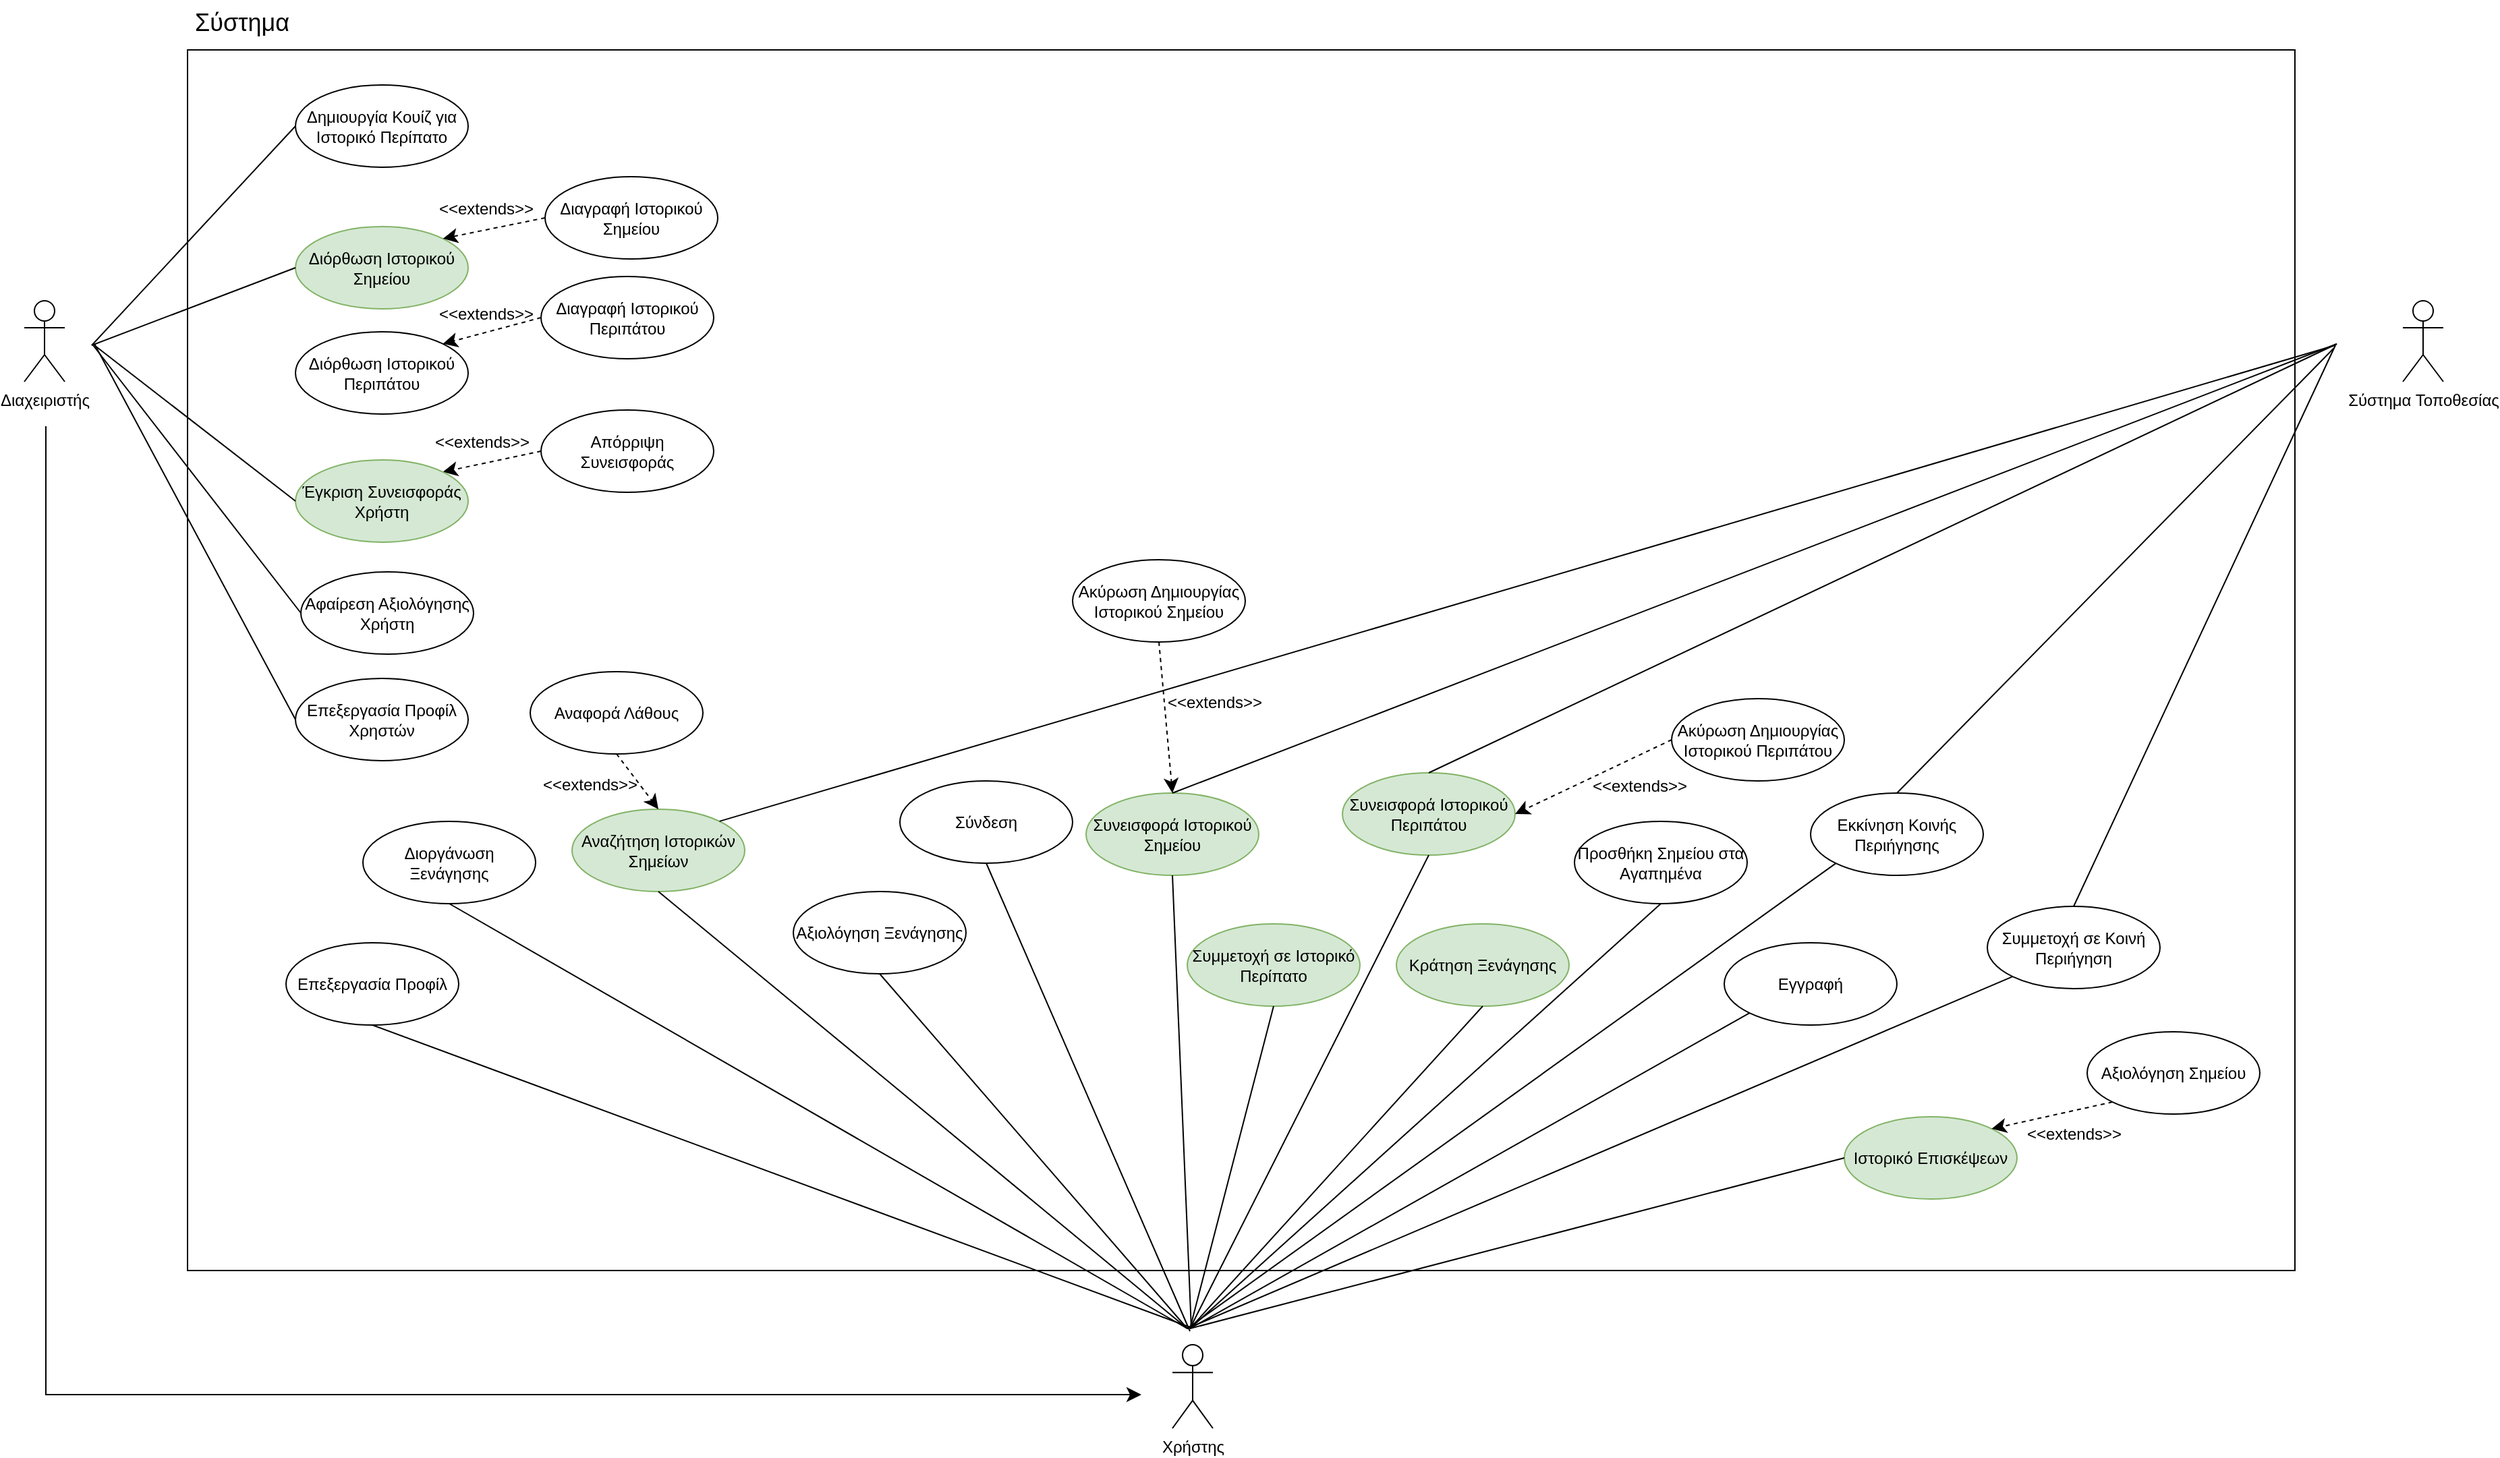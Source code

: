 <mxfile version="24.2.3" type="device">
  <diagram name="Page-1" id="uMqA1R6x-6Gs1QEI-oIA">
    <mxGraphModel dx="2150" dy="1398" grid="0" gridSize="10" guides="1" tooltips="1" connect="1" arrows="1" fold="1" page="0" pageScale="1" pageWidth="827" pageHeight="1169" math="0" shadow="0">
      <root>
        <mxCell id="0" />
        <mxCell id="1" parent="0" />
        <mxCell id="FWMYH-VB2yFF3loCDDfO-70" value="" style="rounded=0;whiteSpace=wrap;html=1;fillColor=none;" vertex="1" parent="1">
          <mxGeometry x="-171" y="-266" width="1562" height="905" as="geometry" />
        </mxCell>
        <mxCell id="FWMYH-VB2yFF3loCDDfO-71" value="Δημιουργία Κουίζ για&lt;br&gt;Ιστορικό Περίπατο" style="ellipse;whiteSpace=wrap;html=1;" vertex="1" parent="1">
          <mxGeometry x="-91" y="-240" width="128" height="61" as="geometry" />
        </mxCell>
        <mxCell id="FWMYH-VB2yFF3loCDDfO-72" value="Διαχειριστής" style="shape=umlActor;verticalLabelPosition=bottom;verticalAlign=top;html=1;outlineConnect=0;" vertex="1" parent="1">
          <mxGeometry x="-292" y="-80" width="30" height="60" as="geometry" />
        </mxCell>
        <mxCell id="FWMYH-VB2yFF3loCDDfO-73" value="Χρήστης" style="shape=umlActor;verticalLabelPosition=bottom;verticalAlign=top;html=1;outlineConnect=0;" vertex="1" parent="1">
          <mxGeometry x="559" y="694" width="30" height="62" as="geometry" />
        </mxCell>
        <mxCell id="FWMYH-VB2yFF3loCDDfO-74" value="Σύστημα Τοποθεσίας" style="shape=umlActor;verticalLabelPosition=bottom;verticalAlign=top;html=1;outlineConnect=0;" vertex="1" parent="1">
          <mxGeometry x="1471" y="-80" width="30" height="60" as="geometry" />
        </mxCell>
        <mxCell id="FWMYH-VB2yFF3loCDDfO-75" value="Διόρθωση Ιστορικού Σημείου" style="ellipse;whiteSpace=wrap;html=1;fillColor=#d5e8d4;strokeColor=#82b366;" vertex="1" parent="1">
          <mxGeometry x="-91" y="-135" width="128" height="61" as="geometry" />
        </mxCell>
        <mxCell id="FWMYH-VB2yFF3loCDDfO-76" value="Διαγραφή Ιστορικού Σημείου" style="ellipse;whiteSpace=wrap;html=1;" vertex="1" parent="1">
          <mxGeometry x="94" y="-172" width="128" height="61" as="geometry" />
        </mxCell>
        <mxCell id="FWMYH-VB2yFF3loCDDfO-77" style="edgeStyle=none;curved=1;rounded=0;orthogonalLoop=1;jettySize=auto;html=1;exitX=0;exitY=0.5;exitDx=0;exitDy=0;entryX=1;entryY=0;entryDx=0;entryDy=0;fontSize=12;startSize=8;endSize=8;dashed=1;" edge="1" parent="1" source="FWMYH-VB2yFF3loCDDfO-78" target="FWMYH-VB2yFF3loCDDfO-80">
          <mxGeometry relative="1" as="geometry" />
        </mxCell>
        <mxCell id="FWMYH-VB2yFF3loCDDfO-78" value="Απόρριψη Συνεισφοράς" style="ellipse;whiteSpace=wrap;html=1;" vertex="1" parent="1">
          <mxGeometry x="91" y="1" width="128" height="61" as="geometry" />
        </mxCell>
        <mxCell id="FWMYH-VB2yFF3loCDDfO-80" value="Έγκριση Συνεισφοράς Χρήστη" style="ellipse;whiteSpace=wrap;html=1;fillColor=#d5e8d4;strokeColor=#82b366;" vertex="1" parent="1">
          <mxGeometry x="-91" y="38" width="128" height="61" as="geometry" />
        </mxCell>
        <mxCell id="FWMYH-VB2yFF3loCDDfO-81" value="Αφαίρεση Αξιολόγησης Χρήστη" style="ellipse;whiteSpace=wrap;html=1;" vertex="1" parent="1">
          <mxGeometry x="-87" y="121" width="128" height="61" as="geometry" />
        </mxCell>
        <mxCell id="FWMYH-VB2yFF3loCDDfO-82" value="Επεξεργασία Προφίλ Χρηστών" style="ellipse;whiteSpace=wrap;html=1;" vertex="1" parent="1">
          <mxGeometry x="-91" y="200" width="128" height="61" as="geometry" />
        </mxCell>
        <mxCell id="FWMYH-VB2yFF3loCDDfO-83" value="" style="endArrow=none;html=1;rounded=0;fontSize=12;startSize=8;endSize=8;curved=1;entryX=0;entryY=0.5;entryDx=0;entryDy=0;" edge="1" parent="1" target="FWMYH-VB2yFF3loCDDfO-71">
          <mxGeometry width="50" height="50" relative="1" as="geometry">
            <mxPoint x="-242" y="-47" as="sourcePoint" />
            <mxPoint x="-115" y="-108" as="targetPoint" />
          </mxGeometry>
        </mxCell>
        <mxCell id="FWMYH-VB2yFF3loCDDfO-84" value="" style="endArrow=none;html=1;rounded=0;fontSize=12;startSize=8;endSize=8;curved=1;entryX=0;entryY=0.5;entryDx=0;entryDy=0;" edge="1" parent="1" target="FWMYH-VB2yFF3loCDDfO-75">
          <mxGeometry width="50" height="50" relative="1" as="geometry">
            <mxPoint x="-242" y="-47" as="sourcePoint" />
            <mxPoint x="-115" y="-108" as="targetPoint" />
          </mxGeometry>
        </mxCell>
        <mxCell id="FWMYH-VB2yFF3loCDDfO-85" value="" style="endArrow=none;html=1;rounded=0;fontSize=12;startSize=8;endSize=8;curved=1;entryX=0;entryY=0.5;entryDx=0;entryDy=0;" edge="1" parent="1" target="FWMYH-VB2yFF3loCDDfO-81">
          <mxGeometry width="50" height="50" relative="1" as="geometry">
            <mxPoint x="-241" y="-47" as="sourcePoint" />
            <mxPoint x="-230" y="92" as="targetPoint" />
          </mxGeometry>
        </mxCell>
        <mxCell id="FWMYH-VB2yFF3loCDDfO-86" value="" style="endArrow=none;html=1;rounded=0;fontSize=12;startSize=8;endSize=8;curved=1;entryX=0.5;entryY=1;entryDx=0;entryDy=0;" edge="1" parent="1" target="FWMYH-VB2yFF3loCDDfO-93">
          <mxGeometry width="50" height="50" relative="1" as="geometry">
            <mxPoint x="570" y="682" as="sourcePoint" />
            <mxPoint x="-148" y="374" as="targetPoint" />
          </mxGeometry>
        </mxCell>
        <mxCell id="FWMYH-VB2yFF3loCDDfO-87" value="" style="endArrow=none;html=1;rounded=0;fontSize=12;startSize=8;endSize=8;curved=1;entryX=0;entryY=0.5;entryDx=0;entryDy=0;" edge="1" parent="1" target="FWMYH-VB2yFF3loCDDfO-80">
          <mxGeometry width="50" height="50" relative="1" as="geometry">
            <mxPoint x="-240" y="-47" as="sourcePoint" />
            <mxPoint x="-139" y="40" as="targetPoint" />
          </mxGeometry>
        </mxCell>
        <mxCell id="FWMYH-VB2yFF3loCDDfO-88" value="" style="endArrow=none;html=1;rounded=0;fontSize=12;startSize=8;endSize=8;curved=1;entryX=0;entryY=0.5;entryDx=0;entryDy=0;" edge="1" parent="1" target="FWMYH-VB2yFF3loCDDfO-82">
          <mxGeometry width="50" height="50" relative="1" as="geometry">
            <mxPoint x="-240" y="-48" as="sourcePoint" />
            <mxPoint x="-117" y="192" as="targetPoint" />
          </mxGeometry>
        </mxCell>
        <mxCell id="FWMYH-VB2yFF3loCDDfO-89" style="edgeStyle=none;curved=1;rounded=0;orthogonalLoop=1;jettySize=auto;html=1;exitX=0;exitY=0.5;exitDx=0;exitDy=0;entryX=1;entryY=0;entryDx=0;entryDy=0;fontSize=12;startSize=8;endSize=8;dashed=1;" edge="1" parent="1" source="FWMYH-VB2yFF3loCDDfO-76" target="FWMYH-VB2yFF3loCDDfO-75">
          <mxGeometry relative="1" as="geometry">
            <mxPoint x="89" y="-103" as="sourcePoint" />
            <mxPoint x="25" y="-69" as="targetPoint" />
          </mxGeometry>
        </mxCell>
        <mxCell id="FWMYH-VB2yFF3loCDDfO-91" value="&lt;font style=&quot;font-size: 12px;&quot;&gt;&amp;lt;&amp;lt;&lt;font style=&quot;font-size: 12px;&quot;&gt;extends&amp;gt;&amp;gt;&lt;/font&gt;&lt;/font&gt;" style="text;html=1;align=center;verticalAlign=middle;resizable=0;points=[];autosize=1;strokeColor=none;fillColor=none;fontSize=16;" vertex="1" parent="1">
          <mxGeometry x="3" y="7" width="88" height="31" as="geometry" />
        </mxCell>
        <mxCell id="FWMYH-VB2yFF3loCDDfO-92" value="&lt;font style=&quot;font-size: 12px;&quot;&gt;&amp;lt;&amp;lt;&lt;font style=&quot;font-size: 12px;&quot;&gt;extends&amp;gt;&amp;gt;&lt;/font&gt;&lt;/font&gt;" style="text;html=1;align=center;verticalAlign=middle;resizable=0;points=[];autosize=1;strokeColor=none;fillColor=none;fontSize=16;" vertex="1" parent="1">
          <mxGeometry x="6" y="-166" width="88" height="31" as="geometry" />
        </mxCell>
        <mxCell id="FWMYH-VB2yFF3loCDDfO-93" value="Διοργάνωση Ξενάγησης" style="ellipse;whiteSpace=wrap;html=1;" vertex="1" parent="1">
          <mxGeometry x="-41" y="306" width="128" height="61" as="geometry" />
        </mxCell>
        <mxCell id="FWMYH-VB2yFF3loCDDfO-94" value="Επεξεργασία Προφίλ" style="ellipse;whiteSpace=wrap;html=1;" vertex="1" parent="1">
          <mxGeometry x="-98" y="396" width="128" height="61" as="geometry" />
        </mxCell>
        <mxCell id="FWMYH-VB2yFF3loCDDfO-95" value="Αναζήτηση Ιστορικών Σημείων" style="ellipse;whiteSpace=wrap;html=1;fillColor=#d5e8d4;strokeColor=#82b366;" vertex="1" parent="1">
          <mxGeometry x="114" y="297" width="128" height="61" as="geometry" />
        </mxCell>
        <mxCell id="FWMYH-VB2yFF3loCDDfO-96" value="Αξιολόγηση Σημείου" style="ellipse;whiteSpace=wrap;html=1;" vertex="1" parent="1">
          <mxGeometry x="1237" y="462" width="128" height="61" as="geometry" />
        </mxCell>
        <mxCell id="FWMYH-VB2yFF3loCDDfO-97" value="Σύνδεση" style="ellipse;whiteSpace=wrap;html=1;" vertex="1" parent="1">
          <mxGeometry x="357" y="276" width="128" height="61" as="geometry" />
        </mxCell>
        <mxCell id="FWMYH-VB2yFF3loCDDfO-98" value="Αξιολόγηση Ξενάγησης" style="ellipse;whiteSpace=wrap;html=1;" vertex="1" parent="1">
          <mxGeometry x="278" y="358" width="128" height="61" as="geometry" />
        </mxCell>
        <mxCell id="FWMYH-VB2yFF3loCDDfO-99" value="Συνεισφορά Ιστορικού Σημείου" style="ellipse;whiteSpace=wrap;html=1;fillColor=#d5e8d4;strokeColor=#82b366;" vertex="1" parent="1">
          <mxGeometry x="495" y="285" width="128" height="61" as="geometry" />
        </mxCell>
        <mxCell id="FWMYH-VB2yFF3loCDDfO-100" value="Συμμετοχή σε Ιστορικό Περίπατο" style="ellipse;whiteSpace=wrap;html=1;fillColor=#d5e8d4;strokeColor=#82b366;" vertex="1" parent="1">
          <mxGeometry x="570" y="382" width="128" height="61" as="geometry" />
        </mxCell>
        <mxCell id="FWMYH-VB2yFF3loCDDfO-101" value="Συνεισφορά Ιστορικού Περιπάτου" style="ellipse;whiteSpace=wrap;html=1;fillColor=#d5e8d4;strokeColor=#82b366;" vertex="1" parent="1">
          <mxGeometry x="685" y="270" width="128" height="61" as="geometry" />
        </mxCell>
        <mxCell id="FWMYH-VB2yFF3loCDDfO-102" value="Κράτηση Ξενάγησης" style="ellipse;whiteSpace=wrap;html=1;fillColor=#d5e8d4;strokeColor=#82b366;" vertex="1" parent="1">
          <mxGeometry x="725" y="382" width="128" height="61" as="geometry" />
        </mxCell>
        <mxCell id="FWMYH-VB2yFF3loCDDfO-103" value="Εγγραφή" style="ellipse;whiteSpace=wrap;html=1;" vertex="1" parent="1">
          <mxGeometry x="968" y="396" width="128" height="61" as="geometry" />
        </mxCell>
        <mxCell id="FWMYH-VB2yFF3loCDDfO-104" style="edgeStyle=none;curved=1;rounded=0;orthogonalLoop=1;jettySize=auto;html=1;exitX=0;exitY=0.5;exitDx=0;exitDy=0;entryX=1;entryY=0.5;entryDx=0;entryDy=0;fontSize=12;startSize=8;endSize=8;dashed=1;" edge="1" parent="1" source="FWMYH-VB2yFF3loCDDfO-105" target="FWMYH-VB2yFF3loCDDfO-101">
          <mxGeometry relative="1" as="geometry" />
        </mxCell>
        <mxCell id="FWMYH-VB2yFF3loCDDfO-105" value="Ακύρωση Δημιουργίας Ιστορικού Περιπάτου" style="ellipse;whiteSpace=wrap;html=1;" vertex="1" parent="1">
          <mxGeometry x="929" y="215" width="128" height="61" as="geometry" />
        </mxCell>
        <mxCell id="FWMYH-VB2yFF3loCDDfO-106" style="edgeStyle=none;curved=1;rounded=0;orthogonalLoop=1;jettySize=auto;html=1;exitX=0.5;exitY=1;exitDx=0;exitDy=0;entryX=0.5;entryY=0;entryDx=0;entryDy=0;fontSize=12;startSize=8;endSize=8;dashed=1;" edge="1" parent="1" source="FWMYH-VB2yFF3loCDDfO-107" target="FWMYH-VB2yFF3loCDDfO-99">
          <mxGeometry relative="1" as="geometry" />
        </mxCell>
        <mxCell id="FWMYH-VB2yFF3loCDDfO-107" value="Ακύρωση Δημιουργίας Ιστορικού Σημείου" style="ellipse;whiteSpace=wrap;html=1;" vertex="1" parent="1">
          <mxGeometry x="485" y="112" width="128" height="61" as="geometry" />
        </mxCell>
        <mxCell id="FWMYH-VB2yFF3loCDDfO-108" value="Προσθήκη Σημείου στα Αγαπημένα" style="ellipse;whiteSpace=wrap;html=1;" vertex="1" parent="1">
          <mxGeometry x="857" y="306" width="128" height="61" as="geometry" />
        </mxCell>
        <mxCell id="FWMYH-VB2yFF3loCDDfO-109" value="Εκκίνηση Κοινής Περιήγησης" style="ellipse;whiteSpace=wrap;html=1;" vertex="1" parent="1">
          <mxGeometry x="1032" y="285" width="128" height="61" as="geometry" />
        </mxCell>
        <mxCell id="FWMYH-VB2yFF3loCDDfO-110" value="Συμμετοχή σε Κοινή Περιήγηση" style="ellipse;whiteSpace=wrap;html=1;" vertex="1" parent="1">
          <mxGeometry x="1163" y="369" width="128" height="61" as="geometry" />
        </mxCell>
        <mxCell id="FWMYH-VB2yFF3loCDDfO-111" value="Ιστορικό Επισκέψεων" style="ellipse;whiteSpace=wrap;html=1;fillColor=#d5e8d4;strokeColor=#82b366;" vertex="1" parent="1">
          <mxGeometry x="1057" y="525" width="128" height="61" as="geometry" />
        </mxCell>
        <mxCell id="FWMYH-VB2yFF3loCDDfO-112" value="" style="endArrow=none;html=1;rounded=0;fontSize=12;startSize=8;endSize=8;curved=1;entryX=0.5;entryY=1;entryDx=0;entryDy=0;" edge="1" parent="1" target="FWMYH-VB2yFF3loCDDfO-95">
          <mxGeometry width="50" height="50" relative="1" as="geometry">
            <mxPoint x="570" y="682" as="sourcePoint" />
            <mxPoint x="443" y="541" as="targetPoint" />
          </mxGeometry>
        </mxCell>
        <mxCell id="FWMYH-VB2yFF3loCDDfO-113" value="" style="endArrow=none;html=1;rounded=0;fontSize=12;startSize=8;endSize=8;curved=1;entryX=0.5;entryY=1;entryDx=0;entryDy=0;" edge="1" parent="1" target="FWMYH-VB2yFF3loCDDfO-98">
          <mxGeometry width="50" height="50" relative="1" as="geometry">
            <mxPoint x="570" y="682" as="sourcePoint" />
            <mxPoint x="443" y="543" as="targetPoint" />
          </mxGeometry>
        </mxCell>
        <mxCell id="FWMYH-VB2yFF3loCDDfO-114" value="" style="endArrow=none;html=1;rounded=0;fontSize=12;startSize=8;endSize=8;curved=1;entryX=0.5;entryY=1;entryDx=0;entryDy=0;" edge="1" parent="1" target="FWMYH-VB2yFF3loCDDfO-97">
          <mxGeometry width="50" height="50" relative="1" as="geometry">
            <mxPoint x="572" y="684" as="sourcePoint" />
            <mxPoint x="871.373" y="495.998" as="targetPoint" />
          </mxGeometry>
        </mxCell>
        <mxCell id="FWMYH-VB2yFF3loCDDfO-115" value="" style="endArrow=none;html=1;rounded=0;fontSize=12;startSize=8;endSize=8;curved=1;entryX=0.5;entryY=1;entryDx=0;entryDy=0;" edge="1" parent="1" target="FWMYH-VB2yFF3loCDDfO-100">
          <mxGeometry width="50" height="50" relative="1" as="geometry">
            <mxPoint x="572" y="682" as="sourcePoint" />
            <mxPoint x="445" y="543" as="targetPoint" />
          </mxGeometry>
        </mxCell>
        <mxCell id="FWMYH-VB2yFF3loCDDfO-116" value="" style="endArrow=none;html=1;rounded=0;fontSize=12;startSize=8;endSize=8;curved=1;entryX=0.5;entryY=1;entryDx=0;entryDy=0;" edge="1" parent="1" target="FWMYH-VB2yFF3loCDDfO-94">
          <mxGeometry width="50" height="50" relative="1" as="geometry">
            <mxPoint x="572" y="681" as="sourcePoint" />
            <mxPoint x="443" y="541" as="targetPoint" />
          </mxGeometry>
        </mxCell>
        <mxCell id="FWMYH-VB2yFF3loCDDfO-117" value="" style="endArrow=none;html=1;rounded=0;fontSize=12;startSize=8;endSize=8;curved=1;entryX=0.5;entryY=1;entryDx=0;entryDy=0;" edge="1" parent="1" target="FWMYH-VB2yFF3loCDDfO-102">
          <mxGeometry width="50" height="50" relative="1" as="geometry">
            <mxPoint x="572" y="682" as="sourcePoint" />
            <mxPoint x="753" y="549" as="targetPoint" />
          </mxGeometry>
        </mxCell>
        <mxCell id="FWMYH-VB2yFF3loCDDfO-118" value="" style="endArrow=none;html=1;rounded=0;fontSize=12;startSize=8;endSize=8;curved=1;entryX=0;entryY=1;entryDx=0;entryDy=0;" edge="1" parent="1" target="FWMYH-VB2yFF3loCDDfO-103">
          <mxGeometry width="50" height="50" relative="1" as="geometry">
            <mxPoint x="572" y="682" as="sourcePoint" />
            <mxPoint x="953" y="503" as="targetPoint" />
          </mxGeometry>
        </mxCell>
        <mxCell id="FWMYH-VB2yFF3loCDDfO-119" value="" style="endArrow=none;html=1;rounded=0;fontSize=12;startSize=8;endSize=8;curved=1;entryX=0;entryY=1;entryDx=0;entryDy=0;" edge="1" parent="1" target="FWMYH-VB2yFF3loCDDfO-110">
          <mxGeometry width="50" height="50" relative="1" as="geometry">
            <mxPoint x="570" y="682" as="sourcePoint" />
            <mxPoint x="1250" y="405" as="targetPoint" />
          </mxGeometry>
        </mxCell>
        <mxCell id="FWMYH-VB2yFF3loCDDfO-120" value="" style="endArrow=none;html=1;rounded=0;fontSize=12;startSize=8;endSize=8;curved=1;entryX=0.5;entryY=1;entryDx=0;entryDy=0;" edge="1" parent="1" target="FWMYH-VB2yFF3loCDDfO-108">
          <mxGeometry width="50" height="50" relative="1" as="geometry">
            <mxPoint x="572" y="682" as="sourcePoint" />
            <mxPoint x="897" y="591" as="targetPoint" />
          </mxGeometry>
        </mxCell>
        <mxCell id="FWMYH-VB2yFF3loCDDfO-121" value="" style="endArrow=none;html=1;rounded=0;fontSize=12;startSize=8;endSize=8;curved=1;entryX=0.5;entryY=1;entryDx=0;entryDy=0;" edge="1" parent="1" target="FWMYH-VB2yFF3loCDDfO-101">
          <mxGeometry width="50" height="50" relative="1" as="geometry">
            <mxPoint x="572" y="682" as="sourcePoint" />
            <mxPoint x="743" y="340" as="targetPoint" />
          </mxGeometry>
        </mxCell>
        <mxCell id="FWMYH-VB2yFF3loCDDfO-122" value="" style="endArrow=none;html=1;rounded=0;fontSize=12;startSize=8;endSize=8;curved=1;entryX=0;entryY=0.5;entryDx=0;entryDy=0;" edge="1" parent="1" target="FWMYH-VB2yFF3loCDDfO-111">
          <mxGeometry width="50" height="50" relative="1" as="geometry">
            <mxPoint x="572" y="682" as="sourcePoint" />
            <mxPoint x="1146" y="568" as="targetPoint" />
          </mxGeometry>
        </mxCell>
        <mxCell id="FWMYH-VB2yFF3loCDDfO-123" value="" style="endArrow=none;html=1;rounded=0;fontSize=12;startSize=8;endSize=8;curved=1;exitX=0.5;exitY=1;exitDx=0;exitDy=0;" edge="1" parent="1" source="FWMYH-VB2yFF3loCDDfO-99">
          <mxGeometry width="50" height="50" relative="1" as="geometry">
            <mxPoint x="632" y="374" as="sourcePoint" />
            <mxPoint x="573" y="682" as="targetPoint" />
          </mxGeometry>
        </mxCell>
        <mxCell id="FWMYH-VB2yFF3loCDDfO-124" value="" style="endArrow=none;html=1;rounded=0;fontSize=12;startSize=8;endSize=8;curved=1;entryX=0;entryY=1;entryDx=0;entryDy=0;" edge="1" parent="1" target="FWMYH-VB2yFF3loCDDfO-109">
          <mxGeometry width="50" height="50" relative="1" as="geometry">
            <mxPoint x="570" y="682" as="sourcePoint" />
            <mxPoint x="963" y="695" as="targetPoint" />
          </mxGeometry>
        </mxCell>
        <mxCell id="FWMYH-VB2yFF3loCDDfO-125" value="" style="endArrow=none;html=1;rounded=0;fontSize=12;startSize=8;endSize=8;curved=1;exitX=1;exitY=0;exitDx=0;exitDy=0;" edge="1" parent="1" source="FWMYH-VB2yFF3loCDDfO-95">
          <mxGeometry width="50" height="50" relative="1" as="geometry">
            <mxPoint x="301" y="99" as="sourcePoint" />
            <mxPoint x="1421" y="-47" as="targetPoint" />
          </mxGeometry>
        </mxCell>
        <mxCell id="FWMYH-VB2yFF3loCDDfO-126" value="" style="endArrow=none;html=1;rounded=0;fontSize=12;startSize=8;endSize=8;curved=1;exitX=0.5;exitY=0;exitDx=0;exitDy=0;" edge="1" parent="1" source="FWMYH-VB2yFF3loCDDfO-101">
          <mxGeometry width="50" height="50" relative="1" as="geometry">
            <mxPoint x="655" y="-67" as="sourcePoint" />
            <mxPoint x="1422" y="-48" as="targetPoint" />
          </mxGeometry>
        </mxCell>
        <mxCell id="FWMYH-VB2yFF3loCDDfO-127" value="" style="endArrow=none;html=1;rounded=0;fontSize=12;startSize=8;endSize=8;curved=1;exitX=0.5;exitY=0;exitDx=0;exitDy=0;" edge="1" parent="1" source="FWMYH-VB2yFF3loCDDfO-99">
          <mxGeometry width="50" height="50" relative="1" as="geometry">
            <mxPoint x="895" y="-5" as="sourcePoint" />
            <mxPoint x="1422" y="-48" as="targetPoint" />
          </mxGeometry>
        </mxCell>
        <mxCell id="FWMYH-VB2yFF3loCDDfO-128" value="" style="endArrow=none;html=1;rounded=0;fontSize=12;startSize=8;endSize=8;curved=1;entryX=0.5;entryY=0;entryDx=0;entryDy=0;" edge="1" parent="1" target="FWMYH-VB2yFF3loCDDfO-110">
          <mxGeometry width="50" height="50" relative="1" as="geometry">
            <mxPoint x="1421" y="-47" as="sourcePoint" />
            <mxPoint x="559" y="-145" as="targetPoint" />
          </mxGeometry>
        </mxCell>
        <mxCell id="FWMYH-VB2yFF3loCDDfO-129" value="" style="endArrow=none;html=1;rounded=0;fontSize=12;startSize=8;endSize=8;curved=1;entryX=0.5;entryY=0;entryDx=0;entryDy=0;" edge="1" parent="1" target="FWMYH-VB2yFF3loCDDfO-109">
          <mxGeometry width="50" height="50" relative="1" as="geometry">
            <mxPoint x="1420" y="-45" as="sourcePoint" />
            <mxPoint x="1463" y="230" as="targetPoint" />
          </mxGeometry>
        </mxCell>
        <mxCell id="FWMYH-VB2yFF3loCDDfO-130" value="&lt;font style=&quot;font-size: 12px;&quot;&gt;&amp;lt;&amp;lt;&lt;font style=&quot;font-size: 12px;&quot;&gt;extends&amp;gt;&amp;gt;&lt;/font&gt;&lt;/font&gt;" style="text;html=1;align=center;verticalAlign=middle;resizable=0;points=[];autosize=1;strokeColor=none;fillColor=none;fontSize=16;" vertex="1" parent="1">
          <mxGeometry x="546" y="200" width="88" height="31" as="geometry" />
        </mxCell>
        <mxCell id="FWMYH-VB2yFF3loCDDfO-131" value="&lt;font style=&quot;font-size: 12px;&quot;&gt;&amp;lt;&amp;lt;&lt;font style=&quot;font-size: 12px;&quot;&gt;extends&amp;gt;&amp;gt;&lt;/font&gt;&lt;/font&gt;" style="text;html=1;align=center;verticalAlign=middle;resizable=0;points=[];autosize=1;strokeColor=none;fillColor=none;fontSize=16;" vertex="1" parent="1">
          <mxGeometry x="861" y="262" width="88" height="31" as="geometry" />
        </mxCell>
        <mxCell id="FWMYH-VB2yFF3loCDDfO-132" value="&lt;font style=&quot;font-size: 18px;&quot;&gt;Σύστημα&lt;/font&gt;" style="text;html=1;align=center;verticalAlign=middle;resizable=0;points=[];autosize=1;strokeColor=none;fillColor=none;fontSize=16;" vertex="1" parent="1">
          <mxGeometry x="-175" y="-303" width="88" height="34" as="geometry" />
        </mxCell>
        <mxCell id="FWMYH-VB2yFF3loCDDfO-133" value="" style="edgeStyle=segmentEdgeStyle;endArrow=classic;html=1;curved=0;rounded=0;endSize=8;startSize=8;fontSize=12;" edge="1" parent="1">
          <mxGeometry width="50" height="50" relative="1" as="geometry">
            <mxPoint x="-276" y="13" as="sourcePoint" />
            <mxPoint x="536" y="731" as="targetPoint" />
            <Array as="points">
              <mxPoint x="-276" y="731" />
            </Array>
          </mxGeometry>
        </mxCell>
        <mxCell id="FWMYH-VB2yFF3loCDDfO-134" style="edgeStyle=none;curved=1;rounded=0;orthogonalLoop=1;jettySize=auto;html=1;exitX=0.5;exitY=1;exitDx=0;exitDy=0;entryX=0.5;entryY=0;entryDx=0;entryDy=0;fontSize=12;startSize=8;endSize=8;dashed=1;" edge="1" parent="1" source="FWMYH-VB2yFF3loCDDfO-135" target="FWMYH-VB2yFF3loCDDfO-95">
          <mxGeometry relative="1" as="geometry" />
        </mxCell>
        <mxCell id="FWMYH-VB2yFF3loCDDfO-135" value="Αναφορά Λάθους" style="ellipse;whiteSpace=wrap;html=1;" vertex="1" parent="1">
          <mxGeometry x="83" y="195" width="128" height="61" as="geometry" />
        </mxCell>
        <mxCell id="FWMYH-VB2yFF3loCDDfO-136" value="&lt;font style=&quot;font-size: 12px;&quot;&gt;&amp;lt;&amp;lt;extends&lt;font style=&quot;font-size: 12px;&quot;&gt;&amp;gt;&amp;gt;&lt;/font&gt;&lt;/font&gt;" style="text;html=1;align=center;verticalAlign=middle;resizable=0;points=[];autosize=1;strokeColor=none;fillColor=none;fontSize=16;" vertex="1" parent="1">
          <mxGeometry x="83" y="261" width="88" height="31" as="geometry" />
        </mxCell>
        <mxCell id="FWMYH-VB2yFF3loCDDfO-137" style="edgeStyle=none;curved=1;rounded=0;orthogonalLoop=1;jettySize=auto;html=1;exitX=0;exitY=1;exitDx=0;exitDy=0;entryX=1;entryY=0;entryDx=0;entryDy=0;fontSize=12;startSize=8;endSize=8;dashed=1;" edge="1" parent="1" source="FWMYH-VB2yFF3loCDDfO-96" target="FWMYH-VB2yFF3loCDDfO-111">
          <mxGeometry relative="1" as="geometry">
            <mxPoint x="549" y="156" as="sourcePoint" />
            <mxPoint x="569" y="295" as="targetPoint" />
          </mxGeometry>
        </mxCell>
        <mxCell id="FWMYH-VB2yFF3loCDDfO-138" value="&lt;font style=&quot;font-size: 12px;&quot;&gt;&amp;lt;&amp;lt;&lt;font style=&quot;font-size: 12px;&quot;&gt;extends&amp;gt;&amp;gt;&lt;/font&gt;&lt;/font&gt;" style="text;html=1;align=center;verticalAlign=middle;resizable=0;points=[];autosize=1;strokeColor=none;fillColor=none;fontSize=16;" vertex="1" parent="1">
          <mxGeometry x="1183" y="520" width="88" height="31" as="geometry" />
        </mxCell>
        <mxCell id="FWMYH-VB2yFF3loCDDfO-139" value="Διόρθωση Ιστορικού Περιπάτου" style="ellipse;whiteSpace=wrap;html=1;" vertex="1" parent="1">
          <mxGeometry x="-91" y="-57" width="128" height="61" as="geometry" />
        </mxCell>
        <mxCell id="FWMYH-VB2yFF3loCDDfO-142" style="edgeStyle=none;curved=1;rounded=0;orthogonalLoop=1;jettySize=auto;html=1;exitX=0;exitY=0.5;exitDx=0;exitDy=0;fontSize=12;startSize=8;endSize=8;entryX=1;entryY=0;entryDx=0;entryDy=0;dashed=1;" edge="1" parent="1" source="FWMYH-VB2yFF3loCDDfO-140" target="FWMYH-VB2yFF3loCDDfO-139">
          <mxGeometry relative="1" as="geometry" />
        </mxCell>
        <mxCell id="FWMYH-VB2yFF3loCDDfO-140" value="Διαγραφή Ιστορικού Περιπάτου" style="ellipse;whiteSpace=wrap;html=1;" vertex="1" parent="1">
          <mxGeometry x="91" y="-98" width="128" height="61" as="geometry" />
        </mxCell>
        <mxCell id="FWMYH-VB2yFF3loCDDfO-143" value="&lt;font style=&quot;font-size: 12px;&quot;&gt;&amp;lt;&amp;lt;&lt;font style=&quot;font-size: 12px;&quot;&gt;extends&amp;gt;&amp;gt;&lt;/font&gt;&lt;/font&gt;" style="text;html=1;align=center;verticalAlign=middle;resizable=0;points=[];autosize=1;strokeColor=none;fillColor=none;fontSize=16;" vertex="1" parent="1">
          <mxGeometry x="6" y="-88" width="88" height="31" as="geometry" />
        </mxCell>
      </root>
    </mxGraphModel>
  </diagram>
</mxfile>
